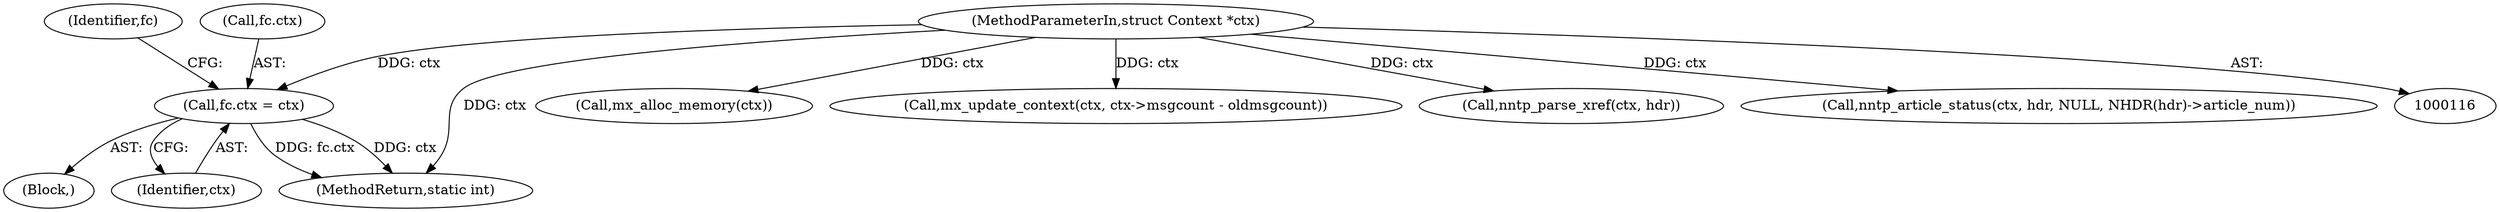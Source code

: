 digraph "0_neomutt_9e927affe3a021175f354af5fa01d22657c20585@pointer" {
"1000163" [label="(Call,fc.ctx = ctx)"];
"1000117" [label="(MethodParameterIn,struct Context *ctx)"];
"1000163" [label="(Call,fc.ctx = ctx)"];
"1000122" [label="(Block,)"];
"1000117" [label="(MethodParameterIn,struct Context *ctx)"];
"1000167" [label="(Identifier,ctx)"];
"1000434" [label="(Call,mx_alloc_memory(ctx))"];
"1000170" [label="(Identifier,fc)"];
"1000824" [label="(MethodReturn,static int)"];
"1000802" [label="(Call,mx_update_context(ctx, ctx->msgcount - oldmsgcount))"];
"1000164" [label="(Call,fc.ctx)"];
"1000711" [label="(Call,nntp_parse_xref(ctx, hdr))"];
"1000698" [label="(Call,nntp_article_status(ctx, hdr, NULL, NHDR(hdr)->article_num))"];
"1000163" -> "1000122"  [label="AST: "];
"1000163" -> "1000167"  [label="CFG: "];
"1000164" -> "1000163"  [label="AST: "];
"1000167" -> "1000163"  [label="AST: "];
"1000170" -> "1000163"  [label="CFG: "];
"1000163" -> "1000824"  [label="DDG: fc.ctx"];
"1000163" -> "1000824"  [label="DDG: ctx"];
"1000117" -> "1000163"  [label="DDG: ctx"];
"1000117" -> "1000116"  [label="AST: "];
"1000117" -> "1000824"  [label="DDG: ctx"];
"1000117" -> "1000434"  [label="DDG: ctx"];
"1000117" -> "1000698"  [label="DDG: ctx"];
"1000117" -> "1000711"  [label="DDG: ctx"];
"1000117" -> "1000802"  [label="DDG: ctx"];
}
